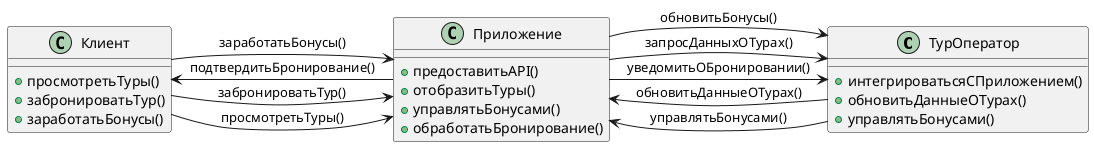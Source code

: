 @startuml
!define RECTANGLE class

RECTANGLE ТурОператор {
    +интегрироватьсяСПриложением()
    +обновитьДанныеОТурах()
    +управлятьБонусами()
}

RECTANGLE Приложение {
    +предоставитьAPI()
    +отобразитьТуры()
    +управлятьБонусами()
    +обработатьБронирование()
}

RECTANGLE Клиент {
    +просмотретьТуры()
    +забронироватьТур()
    +заработатьБонусы()
}

Клиент -> Приложение : просмотретьТуры()
Приложение -> ТурОператор : запросДанныхОТурах()
ТурОператор -> Приложение : обновитьДанныеОТурах()

Клиент -> Приложение : забронироватьТур()
Приложение -> Клиент : подтвердитьБронирование()
Приложение -> ТурОператор : уведомитьОБронировании()

Клиент -> Приложение : заработатьБонусы()
Приложение -> ТурОператор : обновитьБонусы()

ТурОператор -> Приложение : управлятьБонусами()
@enduml
